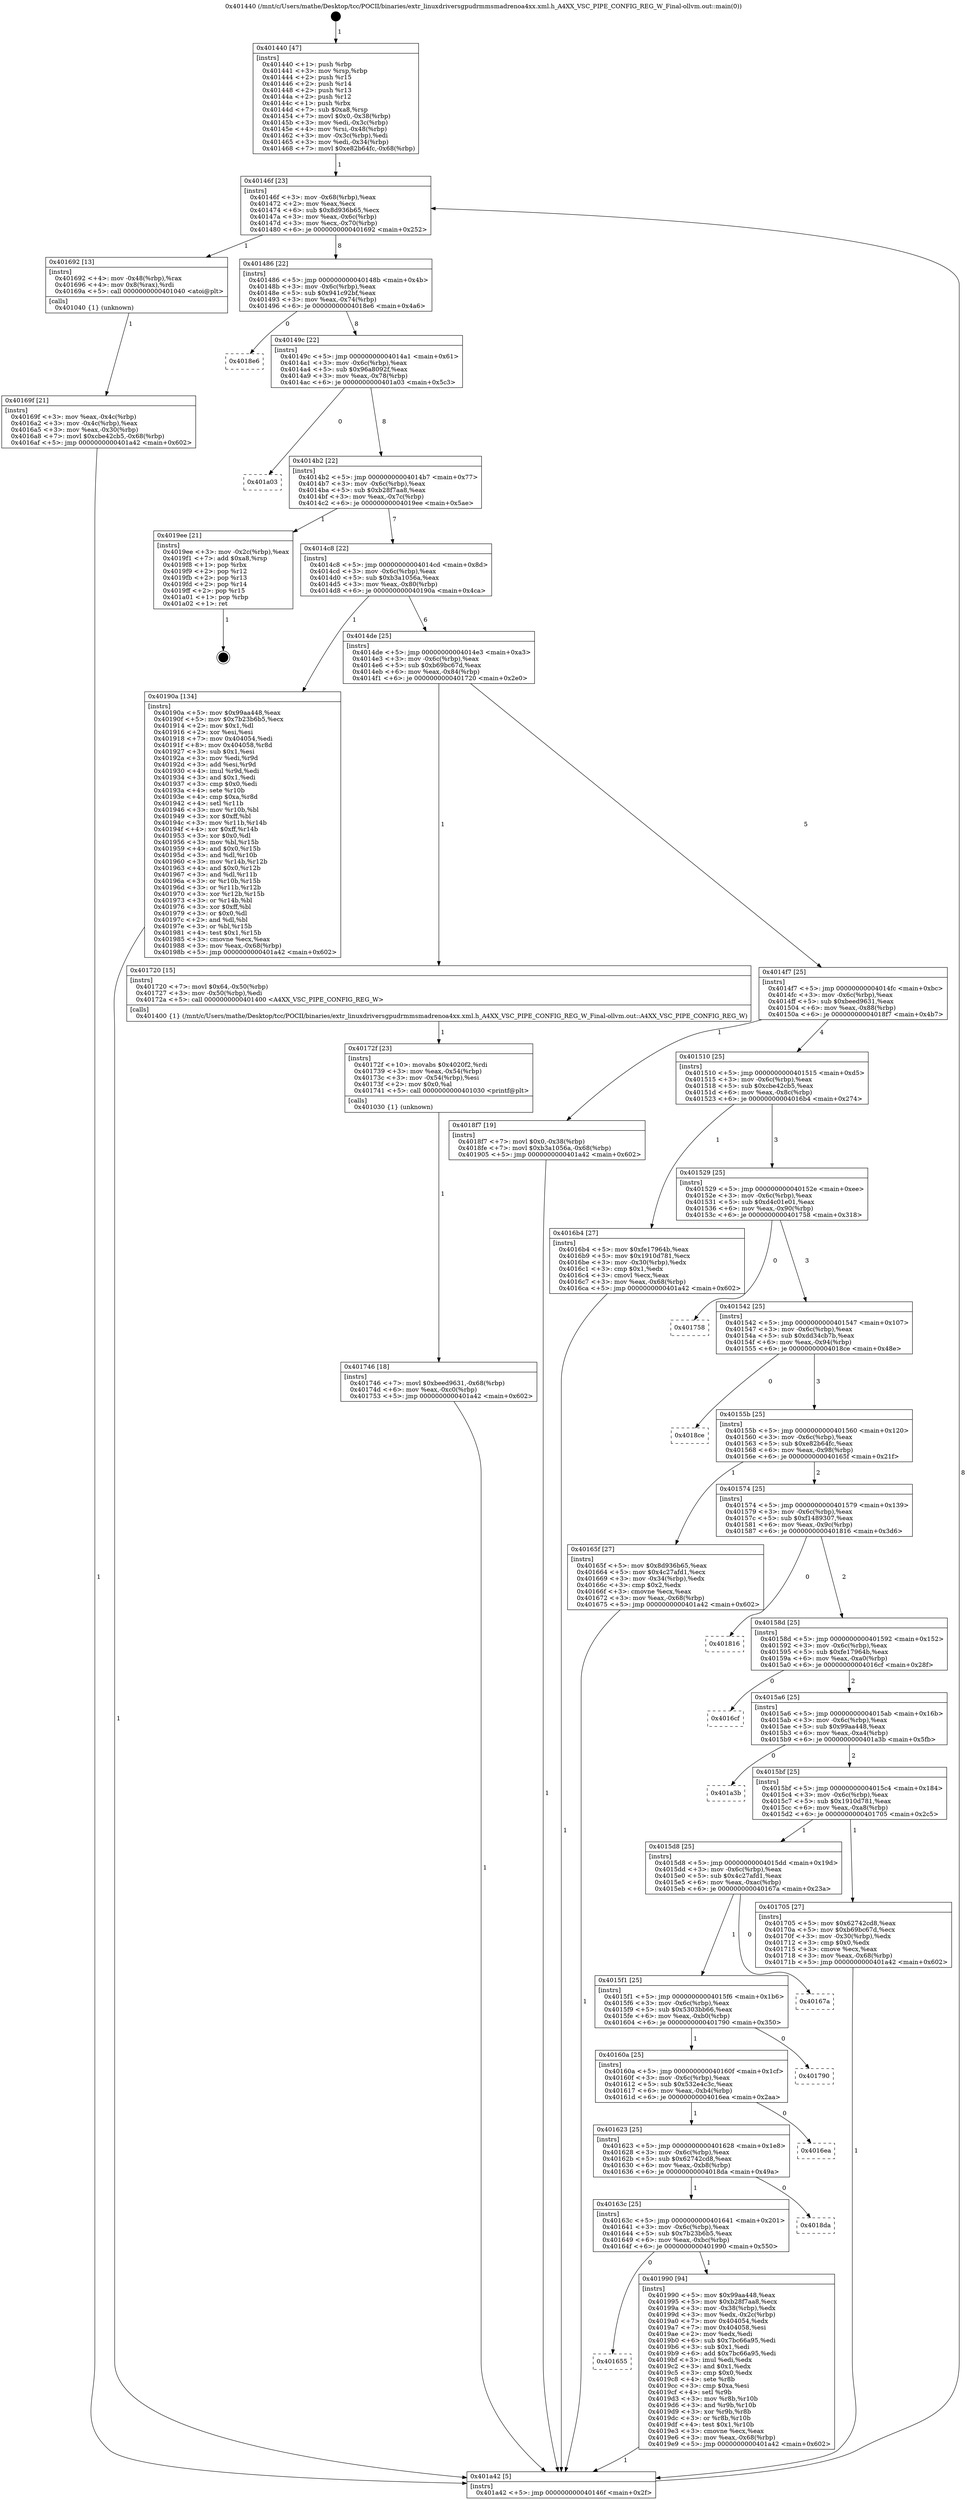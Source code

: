 digraph "0x401440" {
  label = "0x401440 (/mnt/c/Users/mathe/Desktop/tcc/POCII/binaries/extr_linuxdriversgpudrmmsmadrenoa4xx.xml.h_A4XX_VSC_PIPE_CONFIG_REG_W_Final-ollvm.out::main(0))"
  labelloc = "t"
  node[shape=record]

  Entry [label="",width=0.3,height=0.3,shape=circle,fillcolor=black,style=filled]
  "0x40146f" [label="{
     0x40146f [23]\l
     | [instrs]\l
     &nbsp;&nbsp;0x40146f \<+3\>: mov -0x68(%rbp),%eax\l
     &nbsp;&nbsp;0x401472 \<+2\>: mov %eax,%ecx\l
     &nbsp;&nbsp;0x401474 \<+6\>: sub $0x8d936b65,%ecx\l
     &nbsp;&nbsp;0x40147a \<+3\>: mov %eax,-0x6c(%rbp)\l
     &nbsp;&nbsp;0x40147d \<+3\>: mov %ecx,-0x70(%rbp)\l
     &nbsp;&nbsp;0x401480 \<+6\>: je 0000000000401692 \<main+0x252\>\l
  }"]
  "0x401692" [label="{
     0x401692 [13]\l
     | [instrs]\l
     &nbsp;&nbsp;0x401692 \<+4\>: mov -0x48(%rbp),%rax\l
     &nbsp;&nbsp;0x401696 \<+4\>: mov 0x8(%rax),%rdi\l
     &nbsp;&nbsp;0x40169a \<+5\>: call 0000000000401040 \<atoi@plt\>\l
     | [calls]\l
     &nbsp;&nbsp;0x401040 \{1\} (unknown)\l
  }"]
  "0x401486" [label="{
     0x401486 [22]\l
     | [instrs]\l
     &nbsp;&nbsp;0x401486 \<+5\>: jmp 000000000040148b \<main+0x4b\>\l
     &nbsp;&nbsp;0x40148b \<+3\>: mov -0x6c(%rbp),%eax\l
     &nbsp;&nbsp;0x40148e \<+5\>: sub $0x941c92bf,%eax\l
     &nbsp;&nbsp;0x401493 \<+3\>: mov %eax,-0x74(%rbp)\l
     &nbsp;&nbsp;0x401496 \<+6\>: je 00000000004018e6 \<main+0x4a6\>\l
  }"]
  Exit [label="",width=0.3,height=0.3,shape=circle,fillcolor=black,style=filled,peripheries=2]
  "0x4018e6" [label="{
     0x4018e6\l
  }", style=dashed]
  "0x40149c" [label="{
     0x40149c [22]\l
     | [instrs]\l
     &nbsp;&nbsp;0x40149c \<+5\>: jmp 00000000004014a1 \<main+0x61\>\l
     &nbsp;&nbsp;0x4014a1 \<+3\>: mov -0x6c(%rbp),%eax\l
     &nbsp;&nbsp;0x4014a4 \<+5\>: sub $0x96a8092f,%eax\l
     &nbsp;&nbsp;0x4014a9 \<+3\>: mov %eax,-0x78(%rbp)\l
     &nbsp;&nbsp;0x4014ac \<+6\>: je 0000000000401a03 \<main+0x5c3\>\l
  }"]
  "0x401655" [label="{
     0x401655\l
  }", style=dashed]
  "0x401a03" [label="{
     0x401a03\l
  }", style=dashed]
  "0x4014b2" [label="{
     0x4014b2 [22]\l
     | [instrs]\l
     &nbsp;&nbsp;0x4014b2 \<+5\>: jmp 00000000004014b7 \<main+0x77\>\l
     &nbsp;&nbsp;0x4014b7 \<+3\>: mov -0x6c(%rbp),%eax\l
     &nbsp;&nbsp;0x4014ba \<+5\>: sub $0xb28f7aa8,%eax\l
     &nbsp;&nbsp;0x4014bf \<+3\>: mov %eax,-0x7c(%rbp)\l
     &nbsp;&nbsp;0x4014c2 \<+6\>: je 00000000004019ee \<main+0x5ae\>\l
  }"]
  "0x401990" [label="{
     0x401990 [94]\l
     | [instrs]\l
     &nbsp;&nbsp;0x401990 \<+5\>: mov $0x99aa448,%eax\l
     &nbsp;&nbsp;0x401995 \<+5\>: mov $0xb28f7aa8,%ecx\l
     &nbsp;&nbsp;0x40199a \<+3\>: mov -0x38(%rbp),%edx\l
     &nbsp;&nbsp;0x40199d \<+3\>: mov %edx,-0x2c(%rbp)\l
     &nbsp;&nbsp;0x4019a0 \<+7\>: mov 0x404054,%edx\l
     &nbsp;&nbsp;0x4019a7 \<+7\>: mov 0x404058,%esi\l
     &nbsp;&nbsp;0x4019ae \<+2\>: mov %edx,%edi\l
     &nbsp;&nbsp;0x4019b0 \<+6\>: sub $0x7bc66a95,%edi\l
     &nbsp;&nbsp;0x4019b6 \<+3\>: sub $0x1,%edi\l
     &nbsp;&nbsp;0x4019b9 \<+6\>: add $0x7bc66a95,%edi\l
     &nbsp;&nbsp;0x4019bf \<+3\>: imul %edi,%edx\l
     &nbsp;&nbsp;0x4019c2 \<+3\>: and $0x1,%edx\l
     &nbsp;&nbsp;0x4019c5 \<+3\>: cmp $0x0,%edx\l
     &nbsp;&nbsp;0x4019c8 \<+4\>: sete %r8b\l
     &nbsp;&nbsp;0x4019cc \<+3\>: cmp $0xa,%esi\l
     &nbsp;&nbsp;0x4019cf \<+4\>: setl %r9b\l
     &nbsp;&nbsp;0x4019d3 \<+3\>: mov %r8b,%r10b\l
     &nbsp;&nbsp;0x4019d6 \<+3\>: and %r9b,%r10b\l
     &nbsp;&nbsp;0x4019d9 \<+3\>: xor %r9b,%r8b\l
     &nbsp;&nbsp;0x4019dc \<+3\>: or %r8b,%r10b\l
     &nbsp;&nbsp;0x4019df \<+4\>: test $0x1,%r10b\l
     &nbsp;&nbsp;0x4019e3 \<+3\>: cmovne %ecx,%eax\l
     &nbsp;&nbsp;0x4019e6 \<+3\>: mov %eax,-0x68(%rbp)\l
     &nbsp;&nbsp;0x4019e9 \<+5\>: jmp 0000000000401a42 \<main+0x602\>\l
  }"]
  "0x4019ee" [label="{
     0x4019ee [21]\l
     | [instrs]\l
     &nbsp;&nbsp;0x4019ee \<+3\>: mov -0x2c(%rbp),%eax\l
     &nbsp;&nbsp;0x4019f1 \<+7\>: add $0xa8,%rsp\l
     &nbsp;&nbsp;0x4019f8 \<+1\>: pop %rbx\l
     &nbsp;&nbsp;0x4019f9 \<+2\>: pop %r12\l
     &nbsp;&nbsp;0x4019fb \<+2\>: pop %r13\l
     &nbsp;&nbsp;0x4019fd \<+2\>: pop %r14\l
     &nbsp;&nbsp;0x4019ff \<+2\>: pop %r15\l
     &nbsp;&nbsp;0x401a01 \<+1\>: pop %rbp\l
     &nbsp;&nbsp;0x401a02 \<+1\>: ret\l
  }"]
  "0x4014c8" [label="{
     0x4014c8 [22]\l
     | [instrs]\l
     &nbsp;&nbsp;0x4014c8 \<+5\>: jmp 00000000004014cd \<main+0x8d\>\l
     &nbsp;&nbsp;0x4014cd \<+3\>: mov -0x6c(%rbp),%eax\l
     &nbsp;&nbsp;0x4014d0 \<+5\>: sub $0xb3a1056a,%eax\l
     &nbsp;&nbsp;0x4014d5 \<+3\>: mov %eax,-0x80(%rbp)\l
     &nbsp;&nbsp;0x4014d8 \<+6\>: je 000000000040190a \<main+0x4ca\>\l
  }"]
  "0x40163c" [label="{
     0x40163c [25]\l
     | [instrs]\l
     &nbsp;&nbsp;0x40163c \<+5\>: jmp 0000000000401641 \<main+0x201\>\l
     &nbsp;&nbsp;0x401641 \<+3\>: mov -0x6c(%rbp),%eax\l
     &nbsp;&nbsp;0x401644 \<+5\>: sub $0x7b23b6b5,%eax\l
     &nbsp;&nbsp;0x401649 \<+6\>: mov %eax,-0xbc(%rbp)\l
     &nbsp;&nbsp;0x40164f \<+6\>: je 0000000000401990 \<main+0x550\>\l
  }"]
  "0x40190a" [label="{
     0x40190a [134]\l
     | [instrs]\l
     &nbsp;&nbsp;0x40190a \<+5\>: mov $0x99aa448,%eax\l
     &nbsp;&nbsp;0x40190f \<+5\>: mov $0x7b23b6b5,%ecx\l
     &nbsp;&nbsp;0x401914 \<+2\>: mov $0x1,%dl\l
     &nbsp;&nbsp;0x401916 \<+2\>: xor %esi,%esi\l
     &nbsp;&nbsp;0x401918 \<+7\>: mov 0x404054,%edi\l
     &nbsp;&nbsp;0x40191f \<+8\>: mov 0x404058,%r8d\l
     &nbsp;&nbsp;0x401927 \<+3\>: sub $0x1,%esi\l
     &nbsp;&nbsp;0x40192a \<+3\>: mov %edi,%r9d\l
     &nbsp;&nbsp;0x40192d \<+3\>: add %esi,%r9d\l
     &nbsp;&nbsp;0x401930 \<+4\>: imul %r9d,%edi\l
     &nbsp;&nbsp;0x401934 \<+3\>: and $0x1,%edi\l
     &nbsp;&nbsp;0x401937 \<+3\>: cmp $0x0,%edi\l
     &nbsp;&nbsp;0x40193a \<+4\>: sete %r10b\l
     &nbsp;&nbsp;0x40193e \<+4\>: cmp $0xa,%r8d\l
     &nbsp;&nbsp;0x401942 \<+4\>: setl %r11b\l
     &nbsp;&nbsp;0x401946 \<+3\>: mov %r10b,%bl\l
     &nbsp;&nbsp;0x401949 \<+3\>: xor $0xff,%bl\l
     &nbsp;&nbsp;0x40194c \<+3\>: mov %r11b,%r14b\l
     &nbsp;&nbsp;0x40194f \<+4\>: xor $0xff,%r14b\l
     &nbsp;&nbsp;0x401953 \<+3\>: xor $0x0,%dl\l
     &nbsp;&nbsp;0x401956 \<+3\>: mov %bl,%r15b\l
     &nbsp;&nbsp;0x401959 \<+4\>: and $0x0,%r15b\l
     &nbsp;&nbsp;0x40195d \<+3\>: and %dl,%r10b\l
     &nbsp;&nbsp;0x401960 \<+3\>: mov %r14b,%r12b\l
     &nbsp;&nbsp;0x401963 \<+4\>: and $0x0,%r12b\l
     &nbsp;&nbsp;0x401967 \<+3\>: and %dl,%r11b\l
     &nbsp;&nbsp;0x40196a \<+3\>: or %r10b,%r15b\l
     &nbsp;&nbsp;0x40196d \<+3\>: or %r11b,%r12b\l
     &nbsp;&nbsp;0x401970 \<+3\>: xor %r12b,%r15b\l
     &nbsp;&nbsp;0x401973 \<+3\>: or %r14b,%bl\l
     &nbsp;&nbsp;0x401976 \<+3\>: xor $0xff,%bl\l
     &nbsp;&nbsp;0x401979 \<+3\>: or $0x0,%dl\l
     &nbsp;&nbsp;0x40197c \<+2\>: and %dl,%bl\l
     &nbsp;&nbsp;0x40197e \<+3\>: or %bl,%r15b\l
     &nbsp;&nbsp;0x401981 \<+4\>: test $0x1,%r15b\l
     &nbsp;&nbsp;0x401985 \<+3\>: cmovne %ecx,%eax\l
     &nbsp;&nbsp;0x401988 \<+3\>: mov %eax,-0x68(%rbp)\l
     &nbsp;&nbsp;0x40198b \<+5\>: jmp 0000000000401a42 \<main+0x602\>\l
  }"]
  "0x4014de" [label="{
     0x4014de [25]\l
     | [instrs]\l
     &nbsp;&nbsp;0x4014de \<+5\>: jmp 00000000004014e3 \<main+0xa3\>\l
     &nbsp;&nbsp;0x4014e3 \<+3\>: mov -0x6c(%rbp),%eax\l
     &nbsp;&nbsp;0x4014e6 \<+5\>: sub $0xb69bc67d,%eax\l
     &nbsp;&nbsp;0x4014eb \<+6\>: mov %eax,-0x84(%rbp)\l
     &nbsp;&nbsp;0x4014f1 \<+6\>: je 0000000000401720 \<main+0x2e0\>\l
  }"]
  "0x4018da" [label="{
     0x4018da\l
  }", style=dashed]
  "0x401720" [label="{
     0x401720 [15]\l
     | [instrs]\l
     &nbsp;&nbsp;0x401720 \<+7\>: movl $0x64,-0x50(%rbp)\l
     &nbsp;&nbsp;0x401727 \<+3\>: mov -0x50(%rbp),%edi\l
     &nbsp;&nbsp;0x40172a \<+5\>: call 0000000000401400 \<A4XX_VSC_PIPE_CONFIG_REG_W\>\l
     | [calls]\l
     &nbsp;&nbsp;0x401400 \{1\} (/mnt/c/Users/mathe/Desktop/tcc/POCII/binaries/extr_linuxdriversgpudrmmsmadrenoa4xx.xml.h_A4XX_VSC_PIPE_CONFIG_REG_W_Final-ollvm.out::A4XX_VSC_PIPE_CONFIG_REG_W)\l
  }"]
  "0x4014f7" [label="{
     0x4014f7 [25]\l
     | [instrs]\l
     &nbsp;&nbsp;0x4014f7 \<+5\>: jmp 00000000004014fc \<main+0xbc\>\l
     &nbsp;&nbsp;0x4014fc \<+3\>: mov -0x6c(%rbp),%eax\l
     &nbsp;&nbsp;0x4014ff \<+5\>: sub $0xbeed9631,%eax\l
     &nbsp;&nbsp;0x401504 \<+6\>: mov %eax,-0x88(%rbp)\l
     &nbsp;&nbsp;0x40150a \<+6\>: je 00000000004018f7 \<main+0x4b7\>\l
  }"]
  "0x401623" [label="{
     0x401623 [25]\l
     | [instrs]\l
     &nbsp;&nbsp;0x401623 \<+5\>: jmp 0000000000401628 \<main+0x1e8\>\l
     &nbsp;&nbsp;0x401628 \<+3\>: mov -0x6c(%rbp),%eax\l
     &nbsp;&nbsp;0x40162b \<+5\>: sub $0x62742cd8,%eax\l
     &nbsp;&nbsp;0x401630 \<+6\>: mov %eax,-0xb8(%rbp)\l
     &nbsp;&nbsp;0x401636 \<+6\>: je 00000000004018da \<main+0x49a\>\l
  }"]
  "0x4018f7" [label="{
     0x4018f7 [19]\l
     | [instrs]\l
     &nbsp;&nbsp;0x4018f7 \<+7\>: movl $0x0,-0x38(%rbp)\l
     &nbsp;&nbsp;0x4018fe \<+7\>: movl $0xb3a1056a,-0x68(%rbp)\l
     &nbsp;&nbsp;0x401905 \<+5\>: jmp 0000000000401a42 \<main+0x602\>\l
  }"]
  "0x401510" [label="{
     0x401510 [25]\l
     | [instrs]\l
     &nbsp;&nbsp;0x401510 \<+5\>: jmp 0000000000401515 \<main+0xd5\>\l
     &nbsp;&nbsp;0x401515 \<+3\>: mov -0x6c(%rbp),%eax\l
     &nbsp;&nbsp;0x401518 \<+5\>: sub $0xcbe42cb5,%eax\l
     &nbsp;&nbsp;0x40151d \<+6\>: mov %eax,-0x8c(%rbp)\l
     &nbsp;&nbsp;0x401523 \<+6\>: je 00000000004016b4 \<main+0x274\>\l
  }"]
  "0x4016ea" [label="{
     0x4016ea\l
  }", style=dashed]
  "0x4016b4" [label="{
     0x4016b4 [27]\l
     | [instrs]\l
     &nbsp;&nbsp;0x4016b4 \<+5\>: mov $0xfe17964b,%eax\l
     &nbsp;&nbsp;0x4016b9 \<+5\>: mov $0x1910d781,%ecx\l
     &nbsp;&nbsp;0x4016be \<+3\>: mov -0x30(%rbp),%edx\l
     &nbsp;&nbsp;0x4016c1 \<+3\>: cmp $0x1,%edx\l
     &nbsp;&nbsp;0x4016c4 \<+3\>: cmovl %ecx,%eax\l
     &nbsp;&nbsp;0x4016c7 \<+3\>: mov %eax,-0x68(%rbp)\l
     &nbsp;&nbsp;0x4016ca \<+5\>: jmp 0000000000401a42 \<main+0x602\>\l
  }"]
  "0x401529" [label="{
     0x401529 [25]\l
     | [instrs]\l
     &nbsp;&nbsp;0x401529 \<+5\>: jmp 000000000040152e \<main+0xee\>\l
     &nbsp;&nbsp;0x40152e \<+3\>: mov -0x6c(%rbp),%eax\l
     &nbsp;&nbsp;0x401531 \<+5\>: sub $0xd4c01e01,%eax\l
     &nbsp;&nbsp;0x401536 \<+6\>: mov %eax,-0x90(%rbp)\l
     &nbsp;&nbsp;0x40153c \<+6\>: je 0000000000401758 \<main+0x318\>\l
  }"]
  "0x40160a" [label="{
     0x40160a [25]\l
     | [instrs]\l
     &nbsp;&nbsp;0x40160a \<+5\>: jmp 000000000040160f \<main+0x1cf\>\l
     &nbsp;&nbsp;0x40160f \<+3\>: mov -0x6c(%rbp),%eax\l
     &nbsp;&nbsp;0x401612 \<+5\>: sub $0x532e4c3c,%eax\l
     &nbsp;&nbsp;0x401617 \<+6\>: mov %eax,-0xb4(%rbp)\l
     &nbsp;&nbsp;0x40161d \<+6\>: je 00000000004016ea \<main+0x2aa\>\l
  }"]
  "0x401758" [label="{
     0x401758\l
  }", style=dashed]
  "0x401542" [label="{
     0x401542 [25]\l
     | [instrs]\l
     &nbsp;&nbsp;0x401542 \<+5\>: jmp 0000000000401547 \<main+0x107\>\l
     &nbsp;&nbsp;0x401547 \<+3\>: mov -0x6c(%rbp),%eax\l
     &nbsp;&nbsp;0x40154a \<+5\>: sub $0xdd34cb7b,%eax\l
     &nbsp;&nbsp;0x40154f \<+6\>: mov %eax,-0x94(%rbp)\l
     &nbsp;&nbsp;0x401555 \<+6\>: je 00000000004018ce \<main+0x48e\>\l
  }"]
  "0x401790" [label="{
     0x401790\l
  }", style=dashed]
  "0x4018ce" [label="{
     0x4018ce\l
  }", style=dashed]
  "0x40155b" [label="{
     0x40155b [25]\l
     | [instrs]\l
     &nbsp;&nbsp;0x40155b \<+5\>: jmp 0000000000401560 \<main+0x120\>\l
     &nbsp;&nbsp;0x401560 \<+3\>: mov -0x6c(%rbp),%eax\l
     &nbsp;&nbsp;0x401563 \<+5\>: sub $0xe82b64fc,%eax\l
     &nbsp;&nbsp;0x401568 \<+6\>: mov %eax,-0x98(%rbp)\l
     &nbsp;&nbsp;0x40156e \<+6\>: je 000000000040165f \<main+0x21f\>\l
  }"]
  "0x4015f1" [label="{
     0x4015f1 [25]\l
     | [instrs]\l
     &nbsp;&nbsp;0x4015f1 \<+5\>: jmp 00000000004015f6 \<main+0x1b6\>\l
     &nbsp;&nbsp;0x4015f6 \<+3\>: mov -0x6c(%rbp),%eax\l
     &nbsp;&nbsp;0x4015f9 \<+5\>: sub $0x5303bb66,%eax\l
     &nbsp;&nbsp;0x4015fe \<+6\>: mov %eax,-0xb0(%rbp)\l
     &nbsp;&nbsp;0x401604 \<+6\>: je 0000000000401790 \<main+0x350\>\l
  }"]
  "0x40165f" [label="{
     0x40165f [27]\l
     | [instrs]\l
     &nbsp;&nbsp;0x40165f \<+5\>: mov $0x8d936b65,%eax\l
     &nbsp;&nbsp;0x401664 \<+5\>: mov $0x4c27afd1,%ecx\l
     &nbsp;&nbsp;0x401669 \<+3\>: mov -0x34(%rbp),%edx\l
     &nbsp;&nbsp;0x40166c \<+3\>: cmp $0x2,%edx\l
     &nbsp;&nbsp;0x40166f \<+3\>: cmovne %ecx,%eax\l
     &nbsp;&nbsp;0x401672 \<+3\>: mov %eax,-0x68(%rbp)\l
     &nbsp;&nbsp;0x401675 \<+5\>: jmp 0000000000401a42 \<main+0x602\>\l
  }"]
  "0x401574" [label="{
     0x401574 [25]\l
     | [instrs]\l
     &nbsp;&nbsp;0x401574 \<+5\>: jmp 0000000000401579 \<main+0x139\>\l
     &nbsp;&nbsp;0x401579 \<+3\>: mov -0x6c(%rbp),%eax\l
     &nbsp;&nbsp;0x40157c \<+5\>: sub $0xf1489307,%eax\l
     &nbsp;&nbsp;0x401581 \<+6\>: mov %eax,-0x9c(%rbp)\l
     &nbsp;&nbsp;0x401587 \<+6\>: je 0000000000401816 \<main+0x3d6\>\l
  }"]
  "0x401a42" [label="{
     0x401a42 [5]\l
     | [instrs]\l
     &nbsp;&nbsp;0x401a42 \<+5\>: jmp 000000000040146f \<main+0x2f\>\l
  }"]
  "0x401440" [label="{
     0x401440 [47]\l
     | [instrs]\l
     &nbsp;&nbsp;0x401440 \<+1\>: push %rbp\l
     &nbsp;&nbsp;0x401441 \<+3\>: mov %rsp,%rbp\l
     &nbsp;&nbsp;0x401444 \<+2\>: push %r15\l
     &nbsp;&nbsp;0x401446 \<+2\>: push %r14\l
     &nbsp;&nbsp;0x401448 \<+2\>: push %r13\l
     &nbsp;&nbsp;0x40144a \<+2\>: push %r12\l
     &nbsp;&nbsp;0x40144c \<+1\>: push %rbx\l
     &nbsp;&nbsp;0x40144d \<+7\>: sub $0xa8,%rsp\l
     &nbsp;&nbsp;0x401454 \<+7\>: movl $0x0,-0x38(%rbp)\l
     &nbsp;&nbsp;0x40145b \<+3\>: mov %edi,-0x3c(%rbp)\l
     &nbsp;&nbsp;0x40145e \<+4\>: mov %rsi,-0x48(%rbp)\l
     &nbsp;&nbsp;0x401462 \<+3\>: mov -0x3c(%rbp),%edi\l
     &nbsp;&nbsp;0x401465 \<+3\>: mov %edi,-0x34(%rbp)\l
     &nbsp;&nbsp;0x401468 \<+7\>: movl $0xe82b64fc,-0x68(%rbp)\l
  }"]
  "0x40169f" [label="{
     0x40169f [21]\l
     | [instrs]\l
     &nbsp;&nbsp;0x40169f \<+3\>: mov %eax,-0x4c(%rbp)\l
     &nbsp;&nbsp;0x4016a2 \<+3\>: mov -0x4c(%rbp),%eax\l
     &nbsp;&nbsp;0x4016a5 \<+3\>: mov %eax,-0x30(%rbp)\l
     &nbsp;&nbsp;0x4016a8 \<+7\>: movl $0xcbe42cb5,-0x68(%rbp)\l
     &nbsp;&nbsp;0x4016af \<+5\>: jmp 0000000000401a42 \<main+0x602\>\l
  }"]
  "0x40167a" [label="{
     0x40167a\l
  }", style=dashed]
  "0x401816" [label="{
     0x401816\l
  }", style=dashed]
  "0x40158d" [label="{
     0x40158d [25]\l
     | [instrs]\l
     &nbsp;&nbsp;0x40158d \<+5\>: jmp 0000000000401592 \<main+0x152\>\l
     &nbsp;&nbsp;0x401592 \<+3\>: mov -0x6c(%rbp),%eax\l
     &nbsp;&nbsp;0x401595 \<+5\>: sub $0xfe17964b,%eax\l
     &nbsp;&nbsp;0x40159a \<+6\>: mov %eax,-0xa0(%rbp)\l
     &nbsp;&nbsp;0x4015a0 \<+6\>: je 00000000004016cf \<main+0x28f\>\l
  }"]
  "0x401746" [label="{
     0x401746 [18]\l
     | [instrs]\l
     &nbsp;&nbsp;0x401746 \<+7\>: movl $0xbeed9631,-0x68(%rbp)\l
     &nbsp;&nbsp;0x40174d \<+6\>: mov %eax,-0xc0(%rbp)\l
     &nbsp;&nbsp;0x401753 \<+5\>: jmp 0000000000401a42 \<main+0x602\>\l
  }"]
  "0x4016cf" [label="{
     0x4016cf\l
  }", style=dashed]
  "0x4015a6" [label="{
     0x4015a6 [25]\l
     | [instrs]\l
     &nbsp;&nbsp;0x4015a6 \<+5\>: jmp 00000000004015ab \<main+0x16b\>\l
     &nbsp;&nbsp;0x4015ab \<+3\>: mov -0x6c(%rbp),%eax\l
     &nbsp;&nbsp;0x4015ae \<+5\>: sub $0x99aa448,%eax\l
     &nbsp;&nbsp;0x4015b3 \<+6\>: mov %eax,-0xa4(%rbp)\l
     &nbsp;&nbsp;0x4015b9 \<+6\>: je 0000000000401a3b \<main+0x5fb\>\l
  }"]
  "0x40172f" [label="{
     0x40172f [23]\l
     | [instrs]\l
     &nbsp;&nbsp;0x40172f \<+10\>: movabs $0x4020f2,%rdi\l
     &nbsp;&nbsp;0x401739 \<+3\>: mov %eax,-0x54(%rbp)\l
     &nbsp;&nbsp;0x40173c \<+3\>: mov -0x54(%rbp),%esi\l
     &nbsp;&nbsp;0x40173f \<+2\>: mov $0x0,%al\l
     &nbsp;&nbsp;0x401741 \<+5\>: call 0000000000401030 \<printf@plt\>\l
     | [calls]\l
     &nbsp;&nbsp;0x401030 \{1\} (unknown)\l
  }"]
  "0x401a3b" [label="{
     0x401a3b\l
  }", style=dashed]
  "0x4015bf" [label="{
     0x4015bf [25]\l
     | [instrs]\l
     &nbsp;&nbsp;0x4015bf \<+5\>: jmp 00000000004015c4 \<main+0x184\>\l
     &nbsp;&nbsp;0x4015c4 \<+3\>: mov -0x6c(%rbp),%eax\l
     &nbsp;&nbsp;0x4015c7 \<+5\>: sub $0x1910d781,%eax\l
     &nbsp;&nbsp;0x4015cc \<+6\>: mov %eax,-0xa8(%rbp)\l
     &nbsp;&nbsp;0x4015d2 \<+6\>: je 0000000000401705 \<main+0x2c5\>\l
  }"]
  "0x4015d8" [label="{
     0x4015d8 [25]\l
     | [instrs]\l
     &nbsp;&nbsp;0x4015d8 \<+5\>: jmp 00000000004015dd \<main+0x19d\>\l
     &nbsp;&nbsp;0x4015dd \<+3\>: mov -0x6c(%rbp),%eax\l
     &nbsp;&nbsp;0x4015e0 \<+5\>: sub $0x4c27afd1,%eax\l
     &nbsp;&nbsp;0x4015e5 \<+6\>: mov %eax,-0xac(%rbp)\l
     &nbsp;&nbsp;0x4015eb \<+6\>: je 000000000040167a \<main+0x23a\>\l
  }"]
  "0x401705" [label="{
     0x401705 [27]\l
     | [instrs]\l
     &nbsp;&nbsp;0x401705 \<+5\>: mov $0x62742cd8,%eax\l
     &nbsp;&nbsp;0x40170a \<+5\>: mov $0xb69bc67d,%ecx\l
     &nbsp;&nbsp;0x40170f \<+3\>: mov -0x30(%rbp),%edx\l
     &nbsp;&nbsp;0x401712 \<+3\>: cmp $0x0,%edx\l
     &nbsp;&nbsp;0x401715 \<+3\>: cmove %ecx,%eax\l
     &nbsp;&nbsp;0x401718 \<+3\>: mov %eax,-0x68(%rbp)\l
     &nbsp;&nbsp;0x40171b \<+5\>: jmp 0000000000401a42 \<main+0x602\>\l
  }"]
  Entry -> "0x401440" [label=" 1"]
  "0x40146f" -> "0x401692" [label=" 1"]
  "0x40146f" -> "0x401486" [label=" 8"]
  "0x4019ee" -> Exit [label=" 1"]
  "0x401486" -> "0x4018e6" [label=" 0"]
  "0x401486" -> "0x40149c" [label=" 8"]
  "0x401990" -> "0x401a42" [label=" 1"]
  "0x40149c" -> "0x401a03" [label=" 0"]
  "0x40149c" -> "0x4014b2" [label=" 8"]
  "0x40163c" -> "0x401655" [label=" 0"]
  "0x4014b2" -> "0x4019ee" [label=" 1"]
  "0x4014b2" -> "0x4014c8" [label=" 7"]
  "0x40163c" -> "0x401990" [label=" 1"]
  "0x4014c8" -> "0x40190a" [label=" 1"]
  "0x4014c8" -> "0x4014de" [label=" 6"]
  "0x401623" -> "0x40163c" [label=" 1"]
  "0x4014de" -> "0x401720" [label=" 1"]
  "0x4014de" -> "0x4014f7" [label=" 5"]
  "0x401623" -> "0x4018da" [label=" 0"]
  "0x4014f7" -> "0x4018f7" [label=" 1"]
  "0x4014f7" -> "0x401510" [label=" 4"]
  "0x40160a" -> "0x401623" [label=" 1"]
  "0x401510" -> "0x4016b4" [label=" 1"]
  "0x401510" -> "0x401529" [label=" 3"]
  "0x40160a" -> "0x4016ea" [label=" 0"]
  "0x401529" -> "0x401758" [label=" 0"]
  "0x401529" -> "0x401542" [label=" 3"]
  "0x4015f1" -> "0x40160a" [label=" 1"]
  "0x401542" -> "0x4018ce" [label=" 0"]
  "0x401542" -> "0x40155b" [label=" 3"]
  "0x4015f1" -> "0x401790" [label=" 0"]
  "0x40155b" -> "0x40165f" [label=" 1"]
  "0x40155b" -> "0x401574" [label=" 2"]
  "0x40165f" -> "0x401a42" [label=" 1"]
  "0x401440" -> "0x40146f" [label=" 1"]
  "0x401a42" -> "0x40146f" [label=" 8"]
  "0x401692" -> "0x40169f" [label=" 1"]
  "0x40169f" -> "0x401a42" [label=" 1"]
  "0x4016b4" -> "0x401a42" [label=" 1"]
  "0x4015d8" -> "0x4015f1" [label=" 1"]
  "0x401574" -> "0x401816" [label=" 0"]
  "0x401574" -> "0x40158d" [label=" 2"]
  "0x4015d8" -> "0x40167a" [label=" 0"]
  "0x40158d" -> "0x4016cf" [label=" 0"]
  "0x40158d" -> "0x4015a6" [label=" 2"]
  "0x40190a" -> "0x401a42" [label=" 1"]
  "0x4015a6" -> "0x401a3b" [label=" 0"]
  "0x4015a6" -> "0x4015bf" [label=" 2"]
  "0x4018f7" -> "0x401a42" [label=" 1"]
  "0x4015bf" -> "0x401705" [label=" 1"]
  "0x4015bf" -> "0x4015d8" [label=" 1"]
  "0x401705" -> "0x401a42" [label=" 1"]
  "0x401720" -> "0x40172f" [label=" 1"]
  "0x40172f" -> "0x401746" [label=" 1"]
  "0x401746" -> "0x401a42" [label=" 1"]
}
